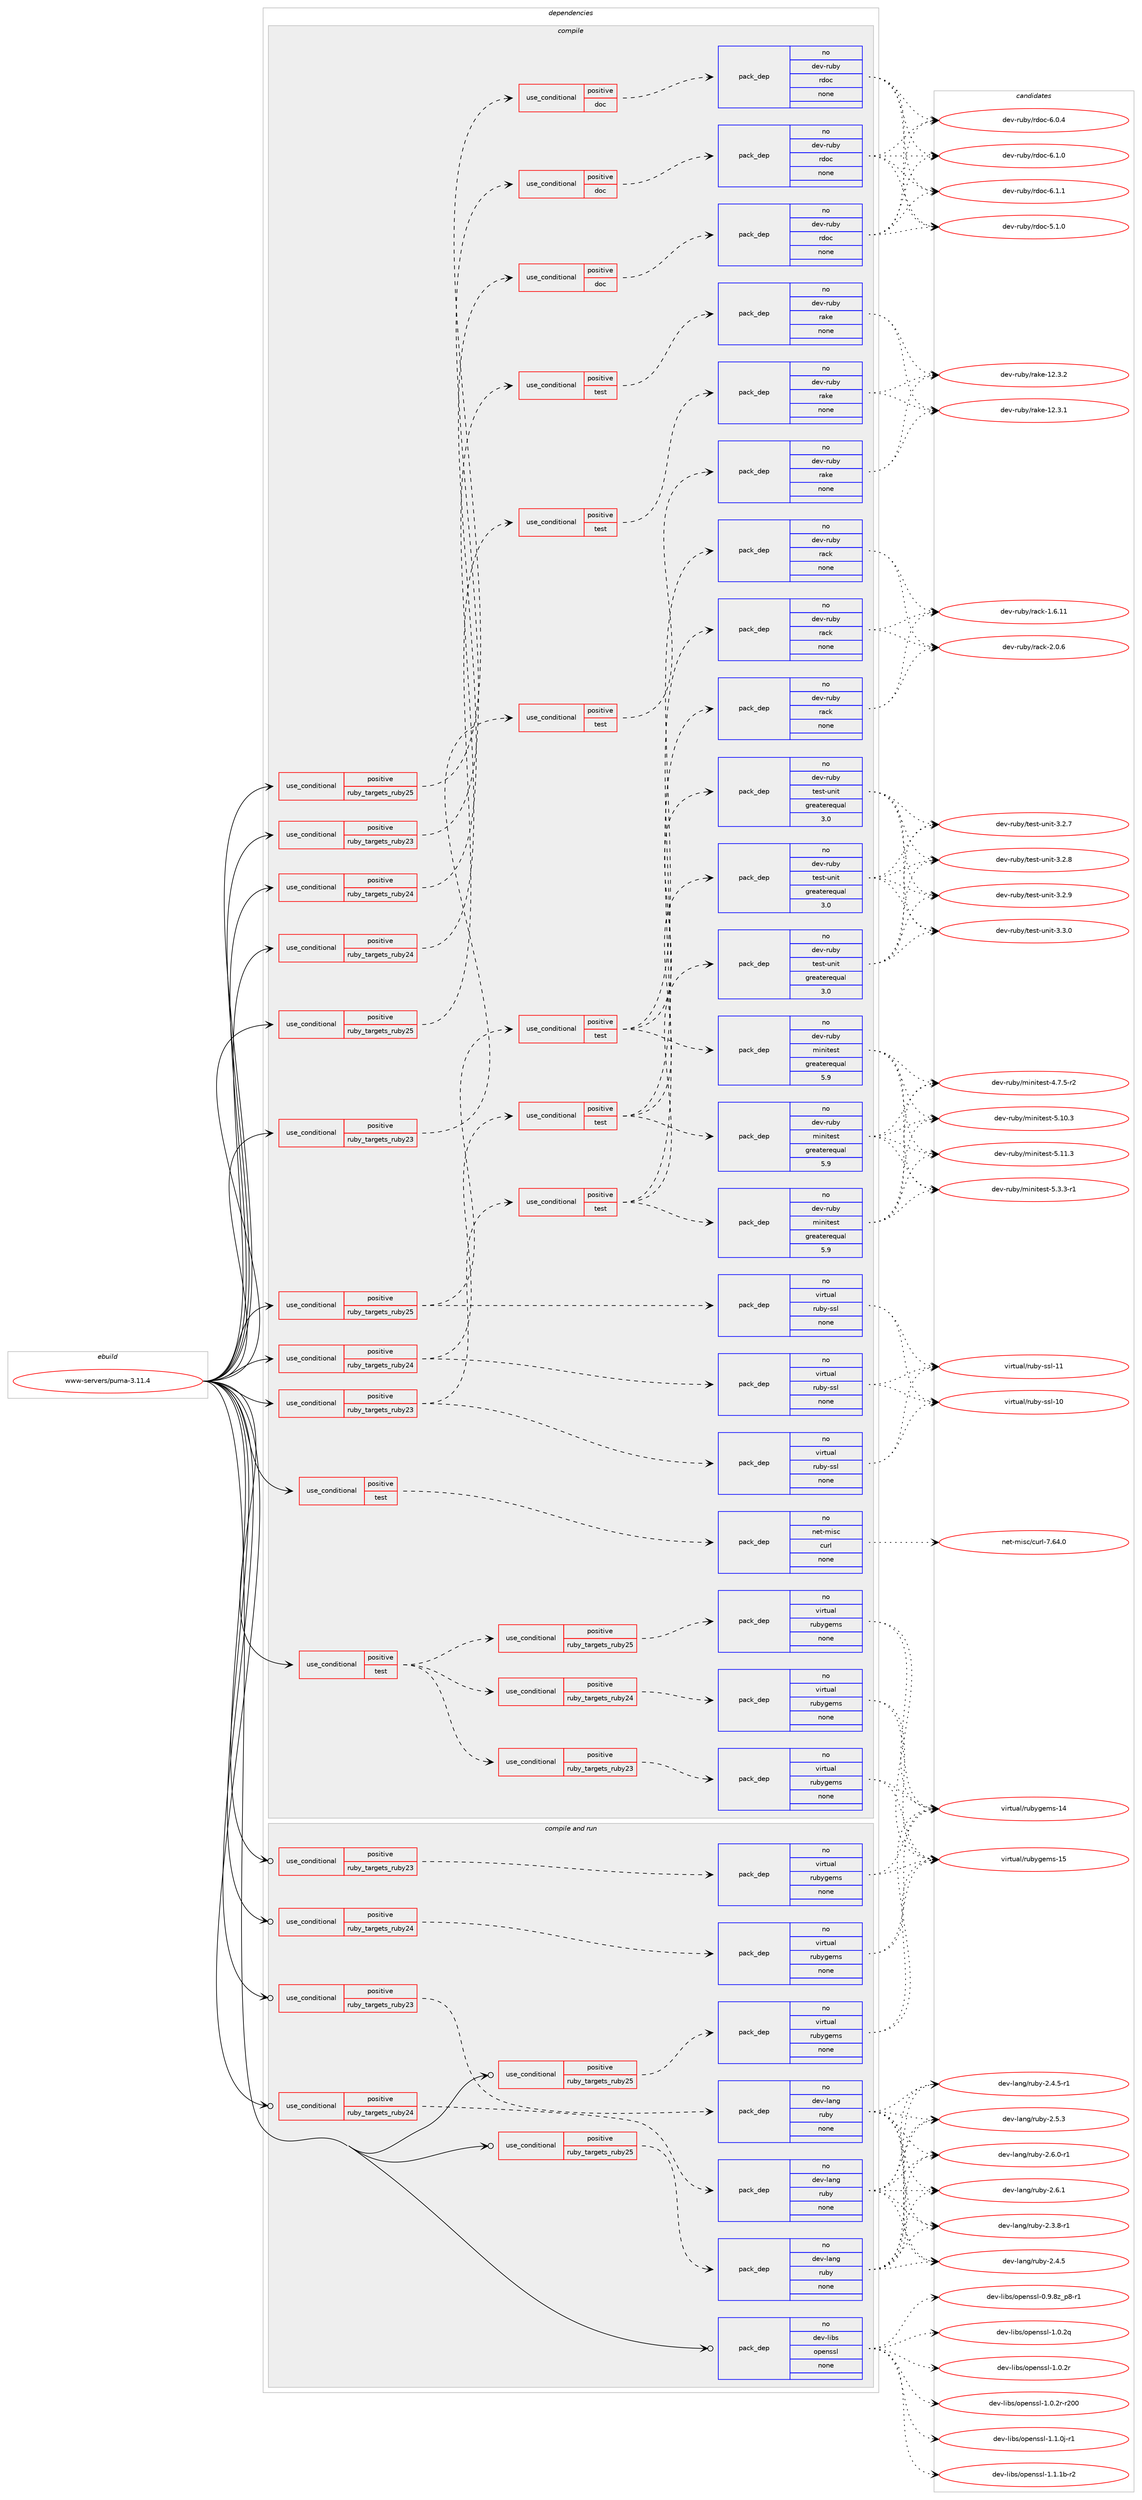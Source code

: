 digraph prolog {

# *************
# Graph options
# *************

newrank=true;
concentrate=true;
compound=true;
graph [rankdir=LR,fontname=Helvetica,fontsize=10,ranksep=1.5];#, ranksep=2.5, nodesep=0.2];
edge  [arrowhead=vee];
node  [fontname=Helvetica,fontsize=10];

# **********
# The ebuild
# **********

subgraph cluster_leftcol {
color=gray;
rank=same;
label=<<i>ebuild</i>>;
id [label="www-servers/puma-3.11.4", color=red, width=4, href="../www-servers/puma-3.11.4.svg"];
}

# ****************
# The dependencies
# ****************

subgraph cluster_midcol {
color=gray;
label=<<i>dependencies</i>>;
subgraph cluster_compile {
fillcolor="#eeeeee";
style=filled;
label=<<i>compile</i>>;
subgraph cond464776 {
dependency1751870 [label=<<TABLE BORDER="0" CELLBORDER="1" CELLSPACING="0" CELLPADDING="4"><TR><TD ROWSPAN="3" CELLPADDING="10">use_conditional</TD></TR><TR><TD>positive</TD></TR><TR><TD>ruby_targets_ruby23</TD></TR></TABLE>>, shape=none, color=red];
subgraph cond464777 {
dependency1751871 [label=<<TABLE BORDER="0" CELLBORDER="1" CELLSPACING="0" CELLPADDING="4"><TR><TD ROWSPAN="3" CELLPADDING="10">use_conditional</TD></TR><TR><TD>positive</TD></TR><TR><TD>doc</TD></TR></TABLE>>, shape=none, color=red];
subgraph pack1257797 {
dependency1751872 [label=<<TABLE BORDER="0" CELLBORDER="1" CELLSPACING="0" CELLPADDING="4" WIDTH="220"><TR><TD ROWSPAN="6" CELLPADDING="30">pack_dep</TD></TR><TR><TD WIDTH="110">no</TD></TR><TR><TD>dev-ruby</TD></TR><TR><TD>rdoc</TD></TR><TR><TD>none</TD></TR><TR><TD></TD></TR></TABLE>>, shape=none, color=blue];
}
dependency1751871:e -> dependency1751872:w [weight=20,style="dashed",arrowhead="vee"];
}
dependency1751870:e -> dependency1751871:w [weight=20,style="dashed",arrowhead="vee"];
}
id:e -> dependency1751870:w [weight=20,style="solid",arrowhead="vee"];
subgraph cond464778 {
dependency1751873 [label=<<TABLE BORDER="0" CELLBORDER="1" CELLSPACING="0" CELLPADDING="4"><TR><TD ROWSPAN="3" CELLPADDING="10">use_conditional</TD></TR><TR><TD>positive</TD></TR><TR><TD>ruby_targets_ruby23</TD></TR></TABLE>>, shape=none, color=red];
subgraph cond464779 {
dependency1751874 [label=<<TABLE BORDER="0" CELLBORDER="1" CELLSPACING="0" CELLPADDING="4"><TR><TD ROWSPAN="3" CELLPADDING="10">use_conditional</TD></TR><TR><TD>positive</TD></TR><TR><TD>test</TD></TR></TABLE>>, shape=none, color=red];
subgraph pack1257798 {
dependency1751875 [label=<<TABLE BORDER="0" CELLBORDER="1" CELLSPACING="0" CELLPADDING="4" WIDTH="220"><TR><TD ROWSPAN="6" CELLPADDING="30">pack_dep</TD></TR><TR><TD WIDTH="110">no</TD></TR><TR><TD>dev-ruby</TD></TR><TR><TD>rake</TD></TR><TR><TD>none</TD></TR><TR><TD></TD></TR></TABLE>>, shape=none, color=blue];
}
dependency1751874:e -> dependency1751875:w [weight=20,style="dashed",arrowhead="vee"];
}
dependency1751873:e -> dependency1751874:w [weight=20,style="dashed",arrowhead="vee"];
}
id:e -> dependency1751873:w [weight=20,style="solid",arrowhead="vee"];
subgraph cond464780 {
dependency1751876 [label=<<TABLE BORDER="0" CELLBORDER="1" CELLSPACING="0" CELLPADDING="4"><TR><TD ROWSPAN="3" CELLPADDING="10">use_conditional</TD></TR><TR><TD>positive</TD></TR><TR><TD>ruby_targets_ruby23</TD></TR></TABLE>>, shape=none, color=red];
subgraph pack1257799 {
dependency1751877 [label=<<TABLE BORDER="0" CELLBORDER="1" CELLSPACING="0" CELLPADDING="4" WIDTH="220"><TR><TD ROWSPAN="6" CELLPADDING="30">pack_dep</TD></TR><TR><TD WIDTH="110">no</TD></TR><TR><TD>virtual</TD></TR><TR><TD>ruby-ssl</TD></TR><TR><TD>none</TD></TR><TR><TD></TD></TR></TABLE>>, shape=none, color=blue];
}
dependency1751876:e -> dependency1751877:w [weight=20,style="dashed",arrowhead="vee"];
subgraph cond464781 {
dependency1751878 [label=<<TABLE BORDER="0" CELLBORDER="1" CELLSPACING="0" CELLPADDING="4"><TR><TD ROWSPAN="3" CELLPADDING="10">use_conditional</TD></TR><TR><TD>positive</TD></TR><TR><TD>test</TD></TR></TABLE>>, shape=none, color=red];
subgraph pack1257800 {
dependency1751879 [label=<<TABLE BORDER="0" CELLBORDER="1" CELLSPACING="0" CELLPADDING="4" WIDTH="220"><TR><TD ROWSPAN="6" CELLPADDING="30">pack_dep</TD></TR><TR><TD WIDTH="110">no</TD></TR><TR><TD>dev-ruby</TD></TR><TR><TD>rack</TD></TR><TR><TD>none</TD></TR><TR><TD></TD></TR></TABLE>>, shape=none, color=blue];
}
dependency1751878:e -> dependency1751879:w [weight=20,style="dashed",arrowhead="vee"];
subgraph pack1257801 {
dependency1751880 [label=<<TABLE BORDER="0" CELLBORDER="1" CELLSPACING="0" CELLPADDING="4" WIDTH="220"><TR><TD ROWSPAN="6" CELLPADDING="30">pack_dep</TD></TR><TR><TD WIDTH="110">no</TD></TR><TR><TD>dev-ruby</TD></TR><TR><TD>minitest</TD></TR><TR><TD>greaterequal</TD></TR><TR><TD>5.9</TD></TR></TABLE>>, shape=none, color=blue];
}
dependency1751878:e -> dependency1751880:w [weight=20,style="dashed",arrowhead="vee"];
subgraph pack1257802 {
dependency1751881 [label=<<TABLE BORDER="0" CELLBORDER="1" CELLSPACING="0" CELLPADDING="4" WIDTH="220"><TR><TD ROWSPAN="6" CELLPADDING="30">pack_dep</TD></TR><TR><TD WIDTH="110">no</TD></TR><TR><TD>dev-ruby</TD></TR><TR><TD>test-unit</TD></TR><TR><TD>greaterequal</TD></TR><TR><TD>3.0</TD></TR></TABLE>>, shape=none, color=blue];
}
dependency1751878:e -> dependency1751881:w [weight=20,style="dashed",arrowhead="vee"];
}
dependency1751876:e -> dependency1751878:w [weight=20,style="dashed",arrowhead="vee"];
}
id:e -> dependency1751876:w [weight=20,style="solid",arrowhead="vee"];
subgraph cond464782 {
dependency1751882 [label=<<TABLE BORDER="0" CELLBORDER="1" CELLSPACING="0" CELLPADDING="4"><TR><TD ROWSPAN="3" CELLPADDING="10">use_conditional</TD></TR><TR><TD>positive</TD></TR><TR><TD>ruby_targets_ruby24</TD></TR></TABLE>>, shape=none, color=red];
subgraph cond464783 {
dependency1751883 [label=<<TABLE BORDER="0" CELLBORDER="1" CELLSPACING="0" CELLPADDING="4"><TR><TD ROWSPAN="3" CELLPADDING="10">use_conditional</TD></TR><TR><TD>positive</TD></TR><TR><TD>doc</TD></TR></TABLE>>, shape=none, color=red];
subgraph pack1257803 {
dependency1751884 [label=<<TABLE BORDER="0" CELLBORDER="1" CELLSPACING="0" CELLPADDING="4" WIDTH="220"><TR><TD ROWSPAN="6" CELLPADDING="30">pack_dep</TD></TR><TR><TD WIDTH="110">no</TD></TR><TR><TD>dev-ruby</TD></TR><TR><TD>rdoc</TD></TR><TR><TD>none</TD></TR><TR><TD></TD></TR></TABLE>>, shape=none, color=blue];
}
dependency1751883:e -> dependency1751884:w [weight=20,style="dashed",arrowhead="vee"];
}
dependency1751882:e -> dependency1751883:w [weight=20,style="dashed",arrowhead="vee"];
}
id:e -> dependency1751882:w [weight=20,style="solid",arrowhead="vee"];
subgraph cond464784 {
dependency1751885 [label=<<TABLE BORDER="0" CELLBORDER="1" CELLSPACING="0" CELLPADDING="4"><TR><TD ROWSPAN="3" CELLPADDING="10">use_conditional</TD></TR><TR><TD>positive</TD></TR><TR><TD>ruby_targets_ruby24</TD></TR></TABLE>>, shape=none, color=red];
subgraph cond464785 {
dependency1751886 [label=<<TABLE BORDER="0" CELLBORDER="1" CELLSPACING="0" CELLPADDING="4"><TR><TD ROWSPAN="3" CELLPADDING="10">use_conditional</TD></TR><TR><TD>positive</TD></TR><TR><TD>test</TD></TR></TABLE>>, shape=none, color=red];
subgraph pack1257804 {
dependency1751887 [label=<<TABLE BORDER="0" CELLBORDER="1" CELLSPACING="0" CELLPADDING="4" WIDTH="220"><TR><TD ROWSPAN="6" CELLPADDING="30">pack_dep</TD></TR><TR><TD WIDTH="110">no</TD></TR><TR><TD>dev-ruby</TD></TR><TR><TD>rake</TD></TR><TR><TD>none</TD></TR><TR><TD></TD></TR></TABLE>>, shape=none, color=blue];
}
dependency1751886:e -> dependency1751887:w [weight=20,style="dashed",arrowhead="vee"];
}
dependency1751885:e -> dependency1751886:w [weight=20,style="dashed",arrowhead="vee"];
}
id:e -> dependency1751885:w [weight=20,style="solid",arrowhead="vee"];
subgraph cond464786 {
dependency1751888 [label=<<TABLE BORDER="0" CELLBORDER="1" CELLSPACING="0" CELLPADDING="4"><TR><TD ROWSPAN="3" CELLPADDING="10">use_conditional</TD></TR><TR><TD>positive</TD></TR><TR><TD>ruby_targets_ruby24</TD></TR></TABLE>>, shape=none, color=red];
subgraph pack1257805 {
dependency1751889 [label=<<TABLE BORDER="0" CELLBORDER="1" CELLSPACING="0" CELLPADDING="4" WIDTH="220"><TR><TD ROWSPAN="6" CELLPADDING="30">pack_dep</TD></TR><TR><TD WIDTH="110">no</TD></TR><TR><TD>virtual</TD></TR><TR><TD>ruby-ssl</TD></TR><TR><TD>none</TD></TR><TR><TD></TD></TR></TABLE>>, shape=none, color=blue];
}
dependency1751888:e -> dependency1751889:w [weight=20,style="dashed",arrowhead="vee"];
subgraph cond464787 {
dependency1751890 [label=<<TABLE BORDER="0" CELLBORDER="1" CELLSPACING="0" CELLPADDING="4"><TR><TD ROWSPAN="3" CELLPADDING="10">use_conditional</TD></TR><TR><TD>positive</TD></TR><TR><TD>test</TD></TR></TABLE>>, shape=none, color=red];
subgraph pack1257806 {
dependency1751891 [label=<<TABLE BORDER="0" CELLBORDER="1" CELLSPACING="0" CELLPADDING="4" WIDTH="220"><TR><TD ROWSPAN="6" CELLPADDING="30">pack_dep</TD></TR><TR><TD WIDTH="110">no</TD></TR><TR><TD>dev-ruby</TD></TR><TR><TD>rack</TD></TR><TR><TD>none</TD></TR><TR><TD></TD></TR></TABLE>>, shape=none, color=blue];
}
dependency1751890:e -> dependency1751891:w [weight=20,style="dashed",arrowhead="vee"];
subgraph pack1257807 {
dependency1751892 [label=<<TABLE BORDER="0" CELLBORDER="1" CELLSPACING="0" CELLPADDING="4" WIDTH="220"><TR><TD ROWSPAN="6" CELLPADDING="30">pack_dep</TD></TR><TR><TD WIDTH="110">no</TD></TR><TR><TD>dev-ruby</TD></TR><TR><TD>minitest</TD></TR><TR><TD>greaterequal</TD></TR><TR><TD>5.9</TD></TR></TABLE>>, shape=none, color=blue];
}
dependency1751890:e -> dependency1751892:w [weight=20,style="dashed",arrowhead="vee"];
subgraph pack1257808 {
dependency1751893 [label=<<TABLE BORDER="0" CELLBORDER="1" CELLSPACING="0" CELLPADDING="4" WIDTH="220"><TR><TD ROWSPAN="6" CELLPADDING="30">pack_dep</TD></TR><TR><TD WIDTH="110">no</TD></TR><TR><TD>dev-ruby</TD></TR><TR><TD>test-unit</TD></TR><TR><TD>greaterequal</TD></TR><TR><TD>3.0</TD></TR></TABLE>>, shape=none, color=blue];
}
dependency1751890:e -> dependency1751893:w [weight=20,style="dashed",arrowhead="vee"];
}
dependency1751888:e -> dependency1751890:w [weight=20,style="dashed",arrowhead="vee"];
}
id:e -> dependency1751888:w [weight=20,style="solid",arrowhead="vee"];
subgraph cond464788 {
dependency1751894 [label=<<TABLE BORDER="0" CELLBORDER="1" CELLSPACING="0" CELLPADDING="4"><TR><TD ROWSPAN="3" CELLPADDING="10">use_conditional</TD></TR><TR><TD>positive</TD></TR><TR><TD>ruby_targets_ruby25</TD></TR></TABLE>>, shape=none, color=red];
subgraph cond464789 {
dependency1751895 [label=<<TABLE BORDER="0" CELLBORDER="1" CELLSPACING="0" CELLPADDING="4"><TR><TD ROWSPAN="3" CELLPADDING="10">use_conditional</TD></TR><TR><TD>positive</TD></TR><TR><TD>doc</TD></TR></TABLE>>, shape=none, color=red];
subgraph pack1257809 {
dependency1751896 [label=<<TABLE BORDER="0" CELLBORDER="1" CELLSPACING="0" CELLPADDING="4" WIDTH="220"><TR><TD ROWSPAN="6" CELLPADDING="30">pack_dep</TD></TR><TR><TD WIDTH="110">no</TD></TR><TR><TD>dev-ruby</TD></TR><TR><TD>rdoc</TD></TR><TR><TD>none</TD></TR><TR><TD></TD></TR></TABLE>>, shape=none, color=blue];
}
dependency1751895:e -> dependency1751896:w [weight=20,style="dashed",arrowhead="vee"];
}
dependency1751894:e -> dependency1751895:w [weight=20,style="dashed",arrowhead="vee"];
}
id:e -> dependency1751894:w [weight=20,style="solid",arrowhead="vee"];
subgraph cond464790 {
dependency1751897 [label=<<TABLE BORDER="0" CELLBORDER="1" CELLSPACING="0" CELLPADDING="4"><TR><TD ROWSPAN="3" CELLPADDING="10">use_conditional</TD></TR><TR><TD>positive</TD></TR><TR><TD>ruby_targets_ruby25</TD></TR></TABLE>>, shape=none, color=red];
subgraph cond464791 {
dependency1751898 [label=<<TABLE BORDER="0" CELLBORDER="1" CELLSPACING="0" CELLPADDING="4"><TR><TD ROWSPAN="3" CELLPADDING="10">use_conditional</TD></TR><TR><TD>positive</TD></TR><TR><TD>test</TD></TR></TABLE>>, shape=none, color=red];
subgraph pack1257810 {
dependency1751899 [label=<<TABLE BORDER="0" CELLBORDER="1" CELLSPACING="0" CELLPADDING="4" WIDTH="220"><TR><TD ROWSPAN="6" CELLPADDING="30">pack_dep</TD></TR><TR><TD WIDTH="110">no</TD></TR><TR><TD>dev-ruby</TD></TR><TR><TD>rake</TD></TR><TR><TD>none</TD></TR><TR><TD></TD></TR></TABLE>>, shape=none, color=blue];
}
dependency1751898:e -> dependency1751899:w [weight=20,style="dashed",arrowhead="vee"];
}
dependency1751897:e -> dependency1751898:w [weight=20,style="dashed",arrowhead="vee"];
}
id:e -> dependency1751897:w [weight=20,style="solid",arrowhead="vee"];
subgraph cond464792 {
dependency1751900 [label=<<TABLE BORDER="0" CELLBORDER="1" CELLSPACING="0" CELLPADDING="4"><TR><TD ROWSPAN="3" CELLPADDING="10">use_conditional</TD></TR><TR><TD>positive</TD></TR><TR><TD>ruby_targets_ruby25</TD></TR></TABLE>>, shape=none, color=red];
subgraph pack1257811 {
dependency1751901 [label=<<TABLE BORDER="0" CELLBORDER="1" CELLSPACING="0" CELLPADDING="4" WIDTH="220"><TR><TD ROWSPAN="6" CELLPADDING="30">pack_dep</TD></TR><TR><TD WIDTH="110">no</TD></TR><TR><TD>virtual</TD></TR><TR><TD>ruby-ssl</TD></TR><TR><TD>none</TD></TR><TR><TD></TD></TR></TABLE>>, shape=none, color=blue];
}
dependency1751900:e -> dependency1751901:w [weight=20,style="dashed",arrowhead="vee"];
subgraph cond464793 {
dependency1751902 [label=<<TABLE BORDER="0" CELLBORDER="1" CELLSPACING="0" CELLPADDING="4"><TR><TD ROWSPAN="3" CELLPADDING="10">use_conditional</TD></TR><TR><TD>positive</TD></TR><TR><TD>test</TD></TR></TABLE>>, shape=none, color=red];
subgraph pack1257812 {
dependency1751903 [label=<<TABLE BORDER="0" CELLBORDER="1" CELLSPACING="0" CELLPADDING="4" WIDTH="220"><TR><TD ROWSPAN="6" CELLPADDING="30">pack_dep</TD></TR><TR><TD WIDTH="110">no</TD></TR><TR><TD>dev-ruby</TD></TR><TR><TD>rack</TD></TR><TR><TD>none</TD></TR><TR><TD></TD></TR></TABLE>>, shape=none, color=blue];
}
dependency1751902:e -> dependency1751903:w [weight=20,style="dashed",arrowhead="vee"];
subgraph pack1257813 {
dependency1751904 [label=<<TABLE BORDER="0" CELLBORDER="1" CELLSPACING="0" CELLPADDING="4" WIDTH="220"><TR><TD ROWSPAN="6" CELLPADDING="30">pack_dep</TD></TR><TR><TD WIDTH="110">no</TD></TR><TR><TD>dev-ruby</TD></TR><TR><TD>minitest</TD></TR><TR><TD>greaterequal</TD></TR><TR><TD>5.9</TD></TR></TABLE>>, shape=none, color=blue];
}
dependency1751902:e -> dependency1751904:w [weight=20,style="dashed",arrowhead="vee"];
subgraph pack1257814 {
dependency1751905 [label=<<TABLE BORDER="0" CELLBORDER="1" CELLSPACING="0" CELLPADDING="4" WIDTH="220"><TR><TD ROWSPAN="6" CELLPADDING="30">pack_dep</TD></TR><TR><TD WIDTH="110">no</TD></TR><TR><TD>dev-ruby</TD></TR><TR><TD>test-unit</TD></TR><TR><TD>greaterequal</TD></TR><TR><TD>3.0</TD></TR></TABLE>>, shape=none, color=blue];
}
dependency1751902:e -> dependency1751905:w [weight=20,style="dashed",arrowhead="vee"];
}
dependency1751900:e -> dependency1751902:w [weight=20,style="dashed",arrowhead="vee"];
}
id:e -> dependency1751900:w [weight=20,style="solid",arrowhead="vee"];
subgraph cond464794 {
dependency1751906 [label=<<TABLE BORDER="0" CELLBORDER="1" CELLSPACING="0" CELLPADDING="4"><TR><TD ROWSPAN="3" CELLPADDING="10">use_conditional</TD></TR><TR><TD>positive</TD></TR><TR><TD>test</TD></TR></TABLE>>, shape=none, color=red];
subgraph cond464795 {
dependency1751907 [label=<<TABLE BORDER="0" CELLBORDER="1" CELLSPACING="0" CELLPADDING="4"><TR><TD ROWSPAN="3" CELLPADDING="10">use_conditional</TD></TR><TR><TD>positive</TD></TR><TR><TD>ruby_targets_ruby23</TD></TR></TABLE>>, shape=none, color=red];
subgraph pack1257815 {
dependency1751908 [label=<<TABLE BORDER="0" CELLBORDER="1" CELLSPACING="0" CELLPADDING="4" WIDTH="220"><TR><TD ROWSPAN="6" CELLPADDING="30">pack_dep</TD></TR><TR><TD WIDTH="110">no</TD></TR><TR><TD>virtual</TD></TR><TR><TD>rubygems</TD></TR><TR><TD>none</TD></TR><TR><TD></TD></TR></TABLE>>, shape=none, color=blue];
}
dependency1751907:e -> dependency1751908:w [weight=20,style="dashed",arrowhead="vee"];
}
dependency1751906:e -> dependency1751907:w [weight=20,style="dashed",arrowhead="vee"];
subgraph cond464796 {
dependency1751909 [label=<<TABLE BORDER="0" CELLBORDER="1" CELLSPACING="0" CELLPADDING="4"><TR><TD ROWSPAN="3" CELLPADDING="10">use_conditional</TD></TR><TR><TD>positive</TD></TR><TR><TD>ruby_targets_ruby24</TD></TR></TABLE>>, shape=none, color=red];
subgraph pack1257816 {
dependency1751910 [label=<<TABLE BORDER="0" CELLBORDER="1" CELLSPACING="0" CELLPADDING="4" WIDTH="220"><TR><TD ROWSPAN="6" CELLPADDING="30">pack_dep</TD></TR><TR><TD WIDTH="110">no</TD></TR><TR><TD>virtual</TD></TR><TR><TD>rubygems</TD></TR><TR><TD>none</TD></TR><TR><TD></TD></TR></TABLE>>, shape=none, color=blue];
}
dependency1751909:e -> dependency1751910:w [weight=20,style="dashed",arrowhead="vee"];
}
dependency1751906:e -> dependency1751909:w [weight=20,style="dashed",arrowhead="vee"];
subgraph cond464797 {
dependency1751911 [label=<<TABLE BORDER="0" CELLBORDER="1" CELLSPACING="0" CELLPADDING="4"><TR><TD ROWSPAN="3" CELLPADDING="10">use_conditional</TD></TR><TR><TD>positive</TD></TR><TR><TD>ruby_targets_ruby25</TD></TR></TABLE>>, shape=none, color=red];
subgraph pack1257817 {
dependency1751912 [label=<<TABLE BORDER="0" CELLBORDER="1" CELLSPACING="0" CELLPADDING="4" WIDTH="220"><TR><TD ROWSPAN="6" CELLPADDING="30">pack_dep</TD></TR><TR><TD WIDTH="110">no</TD></TR><TR><TD>virtual</TD></TR><TR><TD>rubygems</TD></TR><TR><TD>none</TD></TR><TR><TD></TD></TR></TABLE>>, shape=none, color=blue];
}
dependency1751911:e -> dependency1751912:w [weight=20,style="dashed",arrowhead="vee"];
}
dependency1751906:e -> dependency1751911:w [weight=20,style="dashed",arrowhead="vee"];
}
id:e -> dependency1751906:w [weight=20,style="solid",arrowhead="vee"];
subgraph cond464798 {
dependency1751913 [label=<<TABLE BORDER="0" CELLBORDER="1" CELLSPACING="0" CELLPADDING="4"><TR><TD ROWSPAN="3" CELLPADDING="10">use_conditional</TD></TR><TR><TD>positive</TD></TR><TR><TD>test</TD></TR></TABLE>>, shape=none, color=red];
subgraph pack1257818 {
dependency1751914 [label=<<TABLE BORDER="0" CELLBORDER="1" CELLSPACING="0" CELLPADDING="4" WIDTH="220"><TR><TD ROWSPAN="6" CELLPADDING="30">pack_dep</TD></TR><TR><TD WIDTH="110">no</TD></TR><TR><TD>net-misc</TD></TR><TR><TD>curl</TD></TR><TR><TD>none</TD></TR><TR><TD></TD></TR></TABLE>>, shape=none, color=blue];
}
dependency1751913:e -> dependency1751914:w [weight=20,style="dashed",arrowhead="vee"];
}
id:e -> dependency1751913:w [weight=20,style="solid",arrowhead="vee"];
}
subgraph cluster_compileandrun {
fillcolor="#eeeeee";
style=filled;
label=<<i>compile and run</i>>;
subgraph cond464799 {
dependency1751915 [label=<<TABLE BORDER="0" CELLBORDER="1" CELLSPACING="0" CELLPADDING="4"><TR><TD ROWSPAN="3" CELLPADDING="10">use_conditional</TD></TR><TR><TD>positive</TD></TR><TR><TD>ruby_targets_ruby23</TD></TR></TABLE>>, shape=none, color=red];
subgraph pack1257819 {
dependency1751916 [label=<<TABLE BORDER="0" CELLBORDER="1" CELLSPACING="0" CELLPADDING="4" WIDTH="220"><TR><TD ROWSPAN="6" CELLPADDING="30">pack_dep</TD></TR><TR><TD WIDTH="110">no</TD></TR><TR><TD>dev-lang</TD></TR><TR><TD>ruby</TD></TR><TR><TD>none</TD></TR><TR><TD></TD></TR></TABLE>>, shape=none, color=blue];
}
dependency1751915:e -> dependency1751916:w [weight=20,style="dashed",arrowhead="vee"];
}
id:e -> dependency1751915:w [weight=20,style="solid",arrowhead="odotvee"];
subgraph cond464800 {
dependency1751917 [label=<<TABLE BORDER="0" CELLBORDER="1" CELLSPACING="0" CELLPADDING="4"><TR><TD ROWSPAN="3" CELLPADDING="10">use_conditional</TD></TR><TR><TD>positive</TD></TR><TR><TD>ruby_targets_ruby23</TD></TR></TABLE>>, shape=none, color=red];
subgraph pack1257820 {
dependency1751918 [label=<<TABLE BORDER="0" CELLBORDER="1" CELLSPACING="0" CELLPADDING="4" WIDTH="220"><TR><TD ROWSPAN="6" CELLPADDING="30">pack_dep</TD></TR><TR><TD WIDTH="110">no</TD></TR><TR><TD>virtual</TD></TR><TR><TD>rubygems</TD></TR><TR><TD>none</TD></TR><TR><TD></TD></TR></TABLE>>, shape=none, color=blue];
}
dependency1751917:e -> dependency1751918:w [weight=20,style="dashed",arrowhead="vee"];
}
id:e -> dependency1751917:w [weight=20,style="solid",arrowhead="odotvee"];
subgraph cond464801 {
dependency1751919 [label=<<TABLE BORDER="0" CELLBORDER="1" CELLSPACING="0" CELLPADDING="4"><TR><TD ROWSPAN="3" CELLPADDING="10">use_conditional</TD></TR><TR><TD>positive</TD></TR><TR><TD>ruby_targets_ruby24</TD></TR></TABLE>>, shape=none, color=red];
subgraph pack1257821 {
dependency1751920 [label=<<TABLE BORDER="0" CELLBORDER="1" CELLSPACING="0" CELLPADDING="4" WIDTH="220"><TR><TD ROWSPAN="6" CELLPADDING="30">pack_dep</TD></TR><TR><TD WIDTH="110">no</TD></TR><TR><TD>dev-lang</TD></TR><TR><TD>ruby</TD></TR><TR><TD>none</TD></TR><TR><TD></TD></TR></TABLE>>, shape=none, color=blue];
}
dependency1751919:e -> dependency1751920:w [weight=20,style="dashed",arrowhead="vee"];
}
id:e -> dependency1751919:w [weight=20,style="solid",arrowhead="odotvee"];
subgraph cond464802 {
dependency1751921 [label=<<TABLE BORDER="0" CELLBORDER="1" CELLSPACING="0" CELLPADDING="4"><TR><TD ROWSPAN="3" CELLPADDING="10">use_conditional</TD></TR><TR><TD>positive</TD></TR><TR><TD>ruby_targets_ruby24</TD></TR></TABLE>>, shape=none, color=red];
subgraph pack1257822 {
dependency1751922 [label=<<TABLE BORDER="0" CELLBORDER="1" CELLSPACING="0" CELLPADDING="4" WIDTH="220"><TR><TD ROWSPAN="6" CELLPADDING="30">pack_dep</TD></TR><TR><TD WIDTH="110">no</TD></TR><TR><TD>virtual</TD></TR><TR><TD>rubygems</TD></TR><TR><TD>none</TD></TR><TR><TD></TD></TR></TABLE>>, shape=none, color=blue];
}
dependency1751921:e -> dependency1751922:w [weight=20,style="dashed",arrowhead="vee"];
}
id:e -> dependency1751921:w [weight=20,style="solid",arrowhead="odotvee"];
subgraph cond464803 {
dependency1751923 [label=<<TABLE BORDER="0" CELLBORDER="1" CELLSPACING="0" CELLPADDING="4"><TR><TD ROWSPAN="3" CELLPADDING="10">use_conditional</TD></TR><TR><TD>positive</TD></TR><TR><TD>ruby_targets_ruby25</TD></TR></TABLE>>, shape=none, color=red];
subgraph pack1257823 {
dependency1751924 [label=<<TABLE BORDER="0" CELLBORDER="1" CELLSPACING="0" CELLPADDING="4" WIDTH="220"><TR><TD ROWSPAN="6" CELLPADDING="30">pack_dep</TD></TR><TR><TD WIDTH="110">no</TD></TR><TR><TD>dev-lang</TD></TR><TR><TD>ruby</TD></TR><TR><TD>none</TD></TR><TR><TD></TD></TR></TABLE>>, shape=none, color=blue];
}
dependency1751923:e -> dependency1751924:w [weight=20,style="dashed",arrowhead="vee"];
}
id:e -> dependency1751923:w [weight=20,style="solid",arrowhead="odotvee"];
subgraph cond464804 {
dependency1751925 [label=<<TABLE BORDER="0" CELLBORDER="1" CELLSPACING="0" CELLPADDING="4"><TR><TD ROWSPAN="3" CELLPADDING="10">use_conditional</TD></TR><TR><TD>positive</TD></TR><TR><TD>ruby_targets_ruby25</TD></TR></TABLE>>, shape=none, color=red];
subgraph pack1257824 {
dependency1751926 [label=<<TABLE BORDER="0" CELLBORDER="1" CELLSPACING="0" CELLPADDING="4" WIDTH="220"><TR><TD ROWSPAN="6" CELLPADDING="30">pack_dep</TD></TR><TR><TD WIDTH="110">no</TD></TR><TR><TD>virtual</TD></TR><TR><TD>rubygems</TD></TR><TR><TD>none</TD></TR><TR><TD></TD></TR></TABLE>>, shape=none, color=blue];
}
dependency1751925:e -> dependency1751926:w [weight=20,style="dashed",arrowhead="vee"];
}
id:e -> dependency1751925:w [weight=20,style="solid",arrowhead="odotvee"];
subgraph pack1257825 {
dependency1751927 [label=<<TABLE BORDER="0" CELLBORDER="1" CELLSPACING="0" CELLPADDING="4" WIDTH="220"><TR><TD ROWSPAN="6" CELLPADDING="30">pack_dep</TD></TR><TR><TD WIDTH="110">no</TD></TR><TR><TD>dev-libs</TD></TR><TR><TD>openssl</TD></TR><TR><TD>none</TD></TR><TR><TD></TD></TR></TABLE>>, shape=none, color=blue];
}
id:e -> dependency1751927:w [weight=20,style="solid",arrowhead="odotvee"];
}
subgraph cluster_run {
fillcolor="#eeeeee";
style=filled;
label=<<i>run</i>>;
}
}

# **************
# The candidates
# **************

subgraph cluster_choices {
rank=same;
color=gray;
label=<<i>candidates</i>>;

subgraph choice1257797 {
color=black;
nodesep=1;
choice10010111845114117981214711410011199455346494648 [label="dev-ruby/rdoc-5.1.0", color=red, width=4,href="../dev-ruby/rdoc-5.1.0.svg"];
choice10010111845114117981214711410011199455446484652 [label="dev-ruby/rdoc-6.0.4", color=red, width=4,href="../dev-ruby/rdoc-6.0.4.svg"];
choice10010111845114117981214711410011199455446494648 [label="dev-ruby/rdoc-6.1.0", color=red, width=4,href="../dev-ruby/rdoc-6.1.0.svg"];
choice10010111845114117981214711410011199455446494649 [label="dev-ruby/rdoc-6.1.1", color=red, width=4,href="../dev-ruby/rdoc-6.1.1.svg"];
dependency1751872:e -> choice10010111845114117981214711410011199455346494648:w [style=dotted,weight="100"];
dependency1751872:e -> choice10010111845114117981214711410011199455446484652:w [style=dotted,weight="100"];
dependency1751872:e -> choice10010111845114117981214711410011199455446494648:w [style=dotted,weight="100"];
dependency1751872:e -> choice10010111845114117981214711410011199455446494649:w [style=dotted,weight="100"];
}
subgraph choice1257798 {
color=black;
nodesep=1;
choice1001011184511411798121471149710710145495046514649 [label="dev-ruby/rake-12.3.1", color=red, width=4,href="../dev-ruby/rake-12.3.1.svg"];
choice1001011184511411798121471149710710145495046514650 [label="dev-ruby/rake-12.3.2", color=red, width=4,href="../dev-ruby/rake-12.3.2.svg"];
dependency1751875:e -> choice1001011184511411798121471149710710145495046514649:w [style=dotted,weight="100"];
dependency1751875:e -> choice1001011184511411798121471149710710145495046514650:w [style=dotted,weight="100"];
}
subgraph choice1257799 {
color=black;
nodesep=1;
choice11810511411611797108471141179812145115115108454948 [label="virtual/ruby-ssl-10", color=red, width=4,href="../virtual/ruby-ssl-10.svg"];
choice11810511411611797108471141179812145115115108454949 [label="virtual/ruby-ssl-11", color=red, width=4,href="../virtual/ruby-ssl-11.svg"];
dependency1751877:e -> choice11810511411611797108471141179812145115115108454948:w [style=dotted,weight="100"];
dependency1751877:e -> choice11810511411611797108471141179812145115115108454949:w [style=dotted,weight="100"];
}
subgraph choice1257800 {
color=black;
nodesep=1;
choice100101118451141179812147114979910745494654464949 [label="dev-ruby/rack-1.6.11", color=red, width=4,href="../dev-ruby/rack-1.6.11.svg"];
choice1001011184511411798121471149799107455046484654 [label="dev-ruby/rack-2.0.6", color=red, width=4,href="../dev-ruby/rack-2.0.6.svg"];
dependency1751879:e -> choice100101118451141179812147114979910745494654464949:w [style=dotted,weight="100"];
dependency1751879:e -> choice1001011184511411798121471149799107455046484654:w [style=dotted,weight="100"];
}
subgraph choice1257801 {
color=black;
nodesep=1;
choice1001011184511411798121471091051101051161011151164552465546534511450 [label="dev-ruby/minitest-4.7.5-r2", color=red, width=4,href="../dev-ruby/minitest-4.7.5-r2.svg"];
choice10010111845114117981214710910511010511610111511645534649484651 [label="dev-ruby/minitest-5.10.3", color=red, width=4,href="../dev-ruby/minitest-5.10.3.svg"];
choice10010111845114117981214710910511010511610111511645534649494651 [label="dev-ruby/minitest-5.11.3", color=red, width=4,href="../dev-ruby/minitest-5.11.3.svg"];
choice1001011184511411798121471091051101051161011151164553465146514511449 [label="dev-ruby/minitest-5.3.3-r1", color=red, width=4,href="../dev-ruby/minitest-5.3.3-r1.svg"];
dependency1751880:e -> choice1001011184511411798121471091051101051161011151164552465546534511450:w [style=dotted,weight="100"];
dependency1751880:e -> choice10010111845114117981214710910511010511610111511645534649484651:w [style=dotted,weight="100"];
dependency1751880:e -> choice10010111845114117981214710910511010511610111511645534649494651:w [style=dotted,weight="100"];
dependency1751880:e -> choice1001011184511411798121471091051101051161011151164553465146514511449:w [style=dotted,weight="100"];
}
subgraph choice1257802 {
color=black;
nodesep=1;
choice10010111845114117981214711610111511645117110105116455146504655 [label="dev-ruby/test-unit-3.2.7", color=red, width=4,href="../dev-ruby/test-unit-3.2.7.svg"];
choice10010111845114117981214711610111511645117110105116455146504656 [label="dev-ruby/test-unit-3.2.8", color=red, width=4,href="../dev-ruby/test-unit-3.2.8.svg"];
choice10010111845114117981214711610111511645117110105116455146504657 [label="dev-ruby/test-unit-3.2.9", color=red, width=4,href="../dev-ruby/test-unit-3.2.9.svg"];
choice10010111845114117981214711610111511645117110105116455146514648 [label="dev-ruby/test-unit-3.3.0", color=red, width=4,href="../dev-ruby/test-unit-3.3.0.svg"];
dependency1751881:e -> choice10010111845114117981214711610111511645117110105116455146504655:w [style=dotted,weight="100"];
dependency1751881:e -> choice10010111845114117981214711610111511645117110105116455146504656:w [style=dotted,weight="100"];
dependency1751881:e -> choice10010111845114117981214711610111511645117110105116455146504657:w [style=dotted,weight="100"];
dependency1751881:e -> choice10010111845114117981214711610111511645117110105116455146514648:w [style=dotted,weight="100"];
}
subgraph choice1257803 {
color=black;
nodesep=1;
choice10010111845114117981214711410011199455346494648 [label="dev-ruby/rdoc-5.1.0", color=red, width=4,href="../dev-ruby/rdoc-5.1.0.svg"];
choice10010111845114117981214711410011199455446484652 [label="dev-ruby/rdoc-6.0.4", color=red, width=4,href="../dev-ruby/rdoc-6.0.4.svg"];
choice10010111845114117981214711410011199455446494648 [label="dev-ruby/rdoc-6.1.0", color=red, width=4,href="../dev-ruby/rdoc-6.1.0.svg"];
choice10010111845114117981214711410011199455446494649 [label="dev-ruby/rdoc-6.1.1", color=red, width=4,href="../dev-ruby/rdoc-6.1.1.svg"];
dependency1751884:e -> choice10010111845114117981214711410011199455346494648:w [style=dotted,weight="100"];
dependency1751884:e -> choice10010111845114117981214711410011199455446484652:w [style=dotted,weight="100"];
dependency1751884:e -> choice10010111845114117981214711410011199455446494648:w [style=dotted,weight="100"];
dependency1751884:e -> choice10010111845114117981214711410011199455446494649:w [style=dotted,weight="100"];
}
subgraph choice1257804 {
color=black;
nodesep=1;
choice1001011184511411798121471149710710145495046514649 [label="dev-ruby/rake-12.3.1", color=red, width=4,href="../dev-ruby/rake-12.3.1.svg"];
choice1001011184511411798121471149710710145495046514650 [label="dev-ruby/rake-12.3.2", color=red, width=4,href="../dev-ruby/rake-12.3.2.svg"];
dependency1751887:e -> choice1001011184511411798121471149710710145495046514649:w [style=dotted,weight="100"];
dependency1751887:e -> choice1001011184511411798121471149710710145495046514650:w [style=dotted,weight="100"];
}
subgraph choice1257805 {
color=black;
nodesep=1;
choice11810511411611797108471141179812145115115108454948 [label="virtual/ruby-ssl-10", color=red, width=4,href="../virtual/ruby-ssl-10.svg"];
choice11810511411611797108471141179812145115115108454949 [label="virtual/ruby-ssl-11", color=red, width=4,href="../virtual/ruby-ssl-11.svg"];
dependency1751889:e -> choice11810511411611797108471141179812145115115108454948:w [style=dotted,weight="100"];
dependency1751889:e -> choice11810511411611797108471141179812145115115108454949:w [style=dotted,weight="100"];
}
subgraph choice1257806 {
color=black;
nodesep=1;
choice100101118451141179812147114979910745494654464949 [label="dev-ruby/rack-1.6.11", color=red, width=4,href="../dev-ruby/rack-1.6.11.svg"];
choice1001011184511411798121471149799107455046484654 [label="dev-ruby/rack-2.0.6", color=red, width=4,href="../dev-ruby/rack-2.0.6.svg"];
dependency1751891:e -> choice100101118451141179812147114979910745494654464949:w [style=dotted,weight="100"];
dependency1751891:e -> choice1001011184511411798121471149799107455046484654:w [style=dotted,weight="100"];
}
subgraph choice1257807 {
color=black;
nodesep=1;
choice1001011184511411798121471091051101051161011151164552465546534511450 [label="dev-ruby/minitest-4.7.5-r2", color=red, width=4,href="../dev-ruby/minitest-4.7.5-r2.svg"];
choice10010111845114117981214710910511010511610111511645534649484651 [label="dev-ruby/minitest-5.10.3", color=red, width=4,href="../dev-ruby/minitest-5.10.3.svg"];
choice10010111845114117981214710910511010511610111511645534649494651 [label="dev-ruby/minitest-5.11.3", color=red, width=4,href="../dev-ruby/minitest-5.11.3.svg"];
choice1001011184511411798121471091051101051161011151164553465146514511449 [label="dev-ruby/minitest-5.3.3-r1", color=red, width=4,href="../dev-ruby/minitest-5.3.3-r1.svg"];
dependency1751892:e -> choice1001011184511411798121471091051101051161011151164552465546534511450:w [style=dotted,weight="100"];
dependency1751892:e -> choice10010111845114117981214710910511010511610111511645534649484651:w [style=dotted,weight="100"];
dependency1751892:e -> choice10010111845114117981214710910511010511610111511645534649494651:w [style=dotted,weight="100"];
dependency1751892:e -> choice1001011184511411798121471091051101051161011151164553465146514511449:w [style=dotted,weight="100"];
}
subgraph choice1257808 {
color=black;
nodesep=1;
choice10010111845114117981214711610111511645117110105116455146504655 [label="dev-ruby/test-unit-3.2.7", color=red, width=4,href="../dev-ruby/test-unit-3.2.7.svg"];
choice10010111845114117981214711610111511645117110105116455146504656 [label="dev-ruby/test-unit-3.2.8", color=red, width=4,href="../dev-ruby/test-unit-3.2.8.svg"];
choice10010111845114117981214711610111511645117110105116455146504657 [label="dev-ruby/test-unit-3.2.9", color=red, width=4,href="../dev-ruby/test-unit-3.2.9.svg"];
choice10010111845114117981214711610111511645117110105116455146514648 [label="dev-ruby/test-unit-3.3.0", color=red, width=4,href="../dev-ruby/test-unit-3.3.0.svg"];
dependency1751893:e -> choice10010111845114117981214711610111511645117110105116455146504655:w [style=dotted,weight="100"];
dependency1751893:e -> choice10010111845114117981214711610111511645117110105116455146504656:w [style=dotted,weight="100"];
dependency1751893:e -> choice10010111845114117981214711610111511645117110105116455146504657:w [style=dotted,weight="100"];
dependency1751893:e -> choice10010111845114117981214711610111511645117110105116455146514648:w [style=dotted,weight="100"];
}
subgraph choice1257809 {
color=black;
nodesep=1;
choice10010111845114117981214711410011199455346494648 [label="dev-ruby/rdoc-5.1.0", color=red, width=4,href="../dev-ruby/rdoc-5.1.0.svg"];
choice10010111845114117981214711410011199455446484652 [label="dev-ruby/rdoc-6.0.4", color=red, width=4,href="../dev-ruby/rdoc-6.0.4.svg"];
choice10010111845114117981214711410011199455446494648 [label="dev-ruby/rdoc-6.1.0", color=red, width=4,href="../dev-ruby/rdoc-6.1.0.svg"];
choice10010111845114117981214711410011199455446494649 [label="dev-ruby/rdoc-6.1.1", color=red, width=4,href="../dev-ruby/rdoc-6.1.1.svg"];
dependency1751896:e -> choice10010111845114117981214711410011199455346494648:w [style=dotted,weight="100"];
dependency1751896:e -> choice10010111845114117981214711410011199455446484652:w [style=dotted,weight="100"];
dependency1751896:e -> choice10010111845114117981214711410011199455446494648:w [style=dotted,weight="100"];
dependency1751896:e -> choice10010111845114117981214711410011199455446494649:w [style=dotted,weight="100"];
}
subgraph choice1257810 {
color=black;
nodesep=1;
choice1001011184511411798121471149710710145495046514649 [label="dev-ruby/rake-12.3.1", color=red, width=4,href="../dev-ruby/rake-12.3.1.svg"];
choice1001011184511411798121471149710710145495046514650 [label="dev-ruby/rake-12.3.2", color=red, width=4,href="../dev-ruby/rake-12.3.2.svg"];
dependency1751899:e -> choice1001011184511411798121471149710710145495046514649:w [style=dotted,weight="100"];
dependency1751899:e -> choice1001011184511411798121471149710710145495046514650:w [style=dotted,weight="100"];
}
subgraph choice1257811 {
color=black;
nodesep=1;
choice11810511411611797108471141179812145115115108454948 [label="virtual/ruby-ssl-10", color=red, width=4,href="../virtual/ruby-ssl-10.svg"];
choice11810511411611797108471141179812145115115108454949 [label="virtual/ruby-ssl-11", color=red, width=4,href="../virtual/ruby-ssl-11.svg"];
dependency1751901:e -> choice11810511411611797108471141179812145115115108454948:w [style=dotted,weight="100"];
dependency1751901:e -> choice11810511411611797108471141179812145115115108454949:w [style=dotted,weight="100"];
}
subgraph choice1257812 {
color=black;
nodesep=1;
choice100101118451141179812147114979910745494654464949 [label="dev-ruby/rack-1.6.11", color=red, width=4,href="../dev-ruby/rack-1.6.11.svg"];
choice1001011184511411798121471149799107455046484654 [label="dev-ruby/rack-2.0.6", color=red, width=4,href="../dev-ruby/rack-2.0.6.svg"];
dependency1751903:e -> choice100101118451141179812147114979910745494654464949:w [style=dotted,weight="100"];
dependency1751903:e -> choice1001011184511411798121471149799107455046484654:w [style=dotted,weight="100"];
}
subgraph choice1257813 {
color=black;
nodesep=1;
choice1001011184511411798121471091051101051161011151164552465546534511450 [label="dev-ruby/minitest-4.7.5-r2", color=red, width=4,href="../dev-ruby/minitest-4.7.5-r2.svg"];
choice10010111845114117981214710910511010511610111511645534649484651 [label="dev-ruby/minitest-5.10.3", color=red, width=4,href="../dev-ruby/minitest-5.10.3.svg"];
choice10010111845114117981214710910511010511610111511645534649494651 [label="dev-ruby/minitest-5.11.3", color=red, width=4,href="../dev-ruby/minitest-5.11.3.svg"];
choice1001011184511411798121471091051101051161011151164553465146514511449 [label="dev-ruby/minitest-5.3.3-r1", color=red, width=4,href="../dev-ruby/minitest-5.3.3-r1.svg"];
dependency1751904:e -> choice1001011184511411798121471091051101051161011151164552465546534511450:w [style=dotted,weight="100"];
dependency1751904:e -> choice10010111845114117981214710910511010511610111511645534649484651:w [style=dotted,weight="100"];
dependency1751904:e -> choice10010111845114117981214710910511010511610111511645534649494651:w [style=dotted,weight="100"];
dependency1751904:e -> choice1001011184511411798121471091051101051161011151164553465146514511449:w [style=dotted,weight="100"];
}
subgraph choice1257814 {
color=black;
nodesep=1;
choice10010111845114117981214711610111511645117110105116455146504655 [label="dev-ruby/test-unit-3.2.7", color=red, width=4,href="../dev-ruby/test-unit-3.2.7.svg"];
choice10010111845114117981214711610111511645117110105116455146504656 [label="dev-ruby/test-unit-3.2.8", color=red, width=4,href="../dev-ruby/test-unit-3.2.8.svg"];
choice10010111845114117981214711610111511645117110105116455146504657 [label="dev-ruby/test-unit-3.2.9", color=red, width=4,href="../dev-ruby/test-unit-3.2.9.svg"];
choice10010111845114117981214711610111511645117110105116455146514648 [label="dev-ruby/test-unit-3.3.0", color=red, width=4,href="../dev-ruby/test-unit-3.3.0.svg"];
dependency1751905:e -> choice10010111845114117981214711610111511645117110105116455146504655:w [style=dotted,weight="100"];
dependency1751905:e -> choice10010111845114117981214711610111511645117110105116455146504656:w [style=dotted,weight="100"];
dependency1751905:e -> choice10010111845114117981214711610111511645117110105116455146504657:w [style=dotted,weight="100"];
dependency1751905:e -> choice10010111845114117981214711610111511645117110105116455146514648:w [style=dotted,weight="100"];
}
subgraph choice1257815 {
color=black;
nodesep=1;
choice118105114116117971084711411798121103101109115454952 [label="virtual/rubygems-14", color=red, width=4,href="../virtual/rubygems-14.svg"];
choice118105114116117971084711411798121103101109115454953 [label="virtual/rubygems-15", color=red, width=4,href="../virtual/rubygems-15.svg"];
dependency1751908:e -> choice118105114116117971084711411798121103101109115454952:w [style=dotted,weight="100"];
dependency1751908:e -> choice118105114116117971084711411798121103101109115454953:w [style=dotted,weight="100"];
}
subgraph choice1257816 {
color=black;
nodesep=1;
choice118105114116117971084711411798121103101109115454952 [label="virtual/rubygems-14", color=red, width=4,href="../virtual/rubygems-14.svg"];
choice118105114116117971084711411798121103101109115454953 [label="virtual/rubygems-15", color=red, width=4,href="../virtual/rubygems-15.svg"];
dependency1751910:e -> choice118105114116117971084711411798121103101109115454952:w [style=dotted,weight="100"];
dependency1751910:e -> choice118105114116117971084711411798121103101109115454953:w [style=dotted,weight="100"];
}
subgraph choice1257817 {
color=black;
nodesep=1;
choice118105114116117971084711411798121103101109115454952 [label="virtual/rubygems-14", color=red, width=4,href="../virtual/rubygems-14.svg"];
choice118105114116117971084711411798121103101109115454953 [label="virtual/rubygems-15", color=red, width=4,href="../virtual/rubygems-15.svg"];
dependency1751912:e -> choice118105114116117971084711411798121103101109115454952:w [style=dotted,weight="100"];
dependency1751912:e -> choice118105114116117971084711411798121103101109115454953:w [style=dotted,weight="100"];
}
subgraph choice1257818 {
color=black;
nodesep=1;
choice1101011164510910511599479911711410845554654524648 [label="net-misc/curl-7.64.0", color=red, width=4,href="../net-misc/curl-7.64.0.svg"];
dependency1751914:e -> choice1101011164510910511599479911711410845554654524648:w [style=dotted,weight="100"];
}
subgraph choice1257819 {
color=black;
nodesep=1;
choice100101118451089711010347114117981214550465146564511449 [label="dev-lang/ruby-2.3.8-r1", color=red, width=4,href="../dev-lang/ruby-2.3.8-r1.svg"];
choice10010111845108971101034711411798121455046524653 [label="dev-lang/ruby-2.4.5", color=red, width=4,href="../dev-lang/ruby-2.4.5.svg"];
choice100101118451089711010347114117981214550465246534511449 [label="dev-lang/ruby-2.4.5-r1", color=red, width=4,href="../dev-lang/ruby-2.4.5-r1.svg"];
choice10010111845108971101034711411798121455046534651 [label="dev-lang/ruby-2.5.3", color=red, width=4,href="../dev-lang/ruby-2.5.3.svg"];
choice100101118451089711010347114117981214550465446484511449 [label="dev-lang/ruby-2.6.0-r1", color=red, width=4,href="../dev-lang/ruby-2.6.0-r1.svg"];
choice10010111845108971101034711411798121455046544649 [label="dev-lang/ruby-2.6.1", color=red, width=4,href="../dev-lang/ruby-2.6.1.svg"];
dependency1751916:e -> choice100101118451089711010347114117981214550465146564511449:w [style=dotted,weight="100"];
dependency1751916:e -> choice10010111845108971101034711411798121455046524653:w [style=dotted,weight="100"];
dependency1751916:e -> choice100101118451089711010347114117981214550465246534511449:w [style=dotted,weight="100"];
dependency1751916:e -> choice10010111845108971101034711411798121455046534651:w [style=dotted,weight="100"];
dependency1751916:e -> choice100101118451089711010347114117981214550465446484511449:w [style=dotted,weight="100"];
dependency1751916:e -> choice10010111845108971101034711411798121455046544649:w [style=dotted,weight="100"];
}
subgraph choice1257820 {
color=black;
nodesep=1;
choice118105114116117971084711411798121103101109115454952 [label="virtual/rubygems-14", color=red, width=4,href="../virtual/rubygems-14.svg"];
choice118105114116117971084711411798121103101109115454953 [label="virtual/rubygems-15", color=red, width=4,href="../virtual/rubygems-15.svg"];
dependency1751918:e -> choice118105114116117971084711411798121103101109115454952:w [style=dotted,weight="100"];
dependency1751918:e -> choice118105114116117971084711411798121103101109115454953:w [style=dotted,weight="100"];
}
subgraph choice1257821 {
color=black;
nodesep=1;
choice100101118451089711010347114117981214550465146564511449 [label="dev-lang/ruby-2.3.8-r1", color=red, width=4,href="../dev-lang/ruby-2.3.8-r1.svg"];
choice10010111845108971101034711411798121455046524653 [label="dev-lang/ruby-2.4.5", color=red, width=4,href="../dev-lang/ruby-2.4.5.svg"];
choice100101118451089711010347114117981214550465246534511449 [label="dev-lang/ruby-2.4.5-r1", color=red, width=4,href="../dev-lang/ruby-2.4.5-r1.svg"];
choice10010111845108971101034711411798121455046534651 [label="dev-lang/ruby-2.5.3", color=red, width=4,href="../dev-lang/ruby-2.5.3.svg"];
choice100101118451089711010347114117981214550465446484511449 [label="dev-lang/ruby-2.6.0-r1", color=red, width=4,href="../dev-lang/ruby-2.6.0-r1.svg"];
choice10010111845108971101034711411798121455046544649 [label="dev-lang/ruby-2.6.1", color=red, width=4,href="../dev-lang/ruby-2.6.1.svg"];
dependency1751920:e -> choice100101118451089711010347114117981214550465146564511449:w [style=dotted,weight="100"];
dependency1751920:e -> choice10010111845108971101034711411798121455046524653:w [style=dotted,weight="100"];
dependency1751920:e -> choice100101118451089711010347114117981214550465246534511449:w [style=dotted,weight="100"];
dependency1751920:e -> choice10010111845108971101034711411798121455046534651:w [style=dotted,weight="100"];
dependency1751920:e -> choice100101118451089711010347114117981214550465446484511449:w [style=dotted,weight="100"];
dependency1751920:e -> choice10010111845108971101034711411798121455046544649:w [style=dotted,weight="100"];
}
subgraph choice1257822 {
color=black;
nodesep=1;
choice118105114116117971084711411798121103101109115454952 [label="virtual/rubygems-14", color=red, width=4,href="../virtual/rubygems-14.svg"];
choice118105114116117971084711411798121103101109115454953 [label="virtual/rubygems-15", color=red, width=4,href="../virtual/rubygems-15.svg"];
dependency1751922:e -> choice118105114116117971084711411798121103101109115454952:w [style=dotted,weight="100"];
dependency1751922:e -> choice118105114116117971084711411798121103101109115454953:w [style=dotted,weight="100"];
}
subgraph choice1257823 {
color=black;
nodesep=1;
choice100101118451089711010347114117981214550465146564511449 [label="dev-lang/ruby-2.3.8-r1", color=red, width=4,href="../dev-lang/ruby-2.3.8-r1.svg"];
choice10010111845108971101034711411798121455046524653 [label="dev-lang/ruby-2.4.5", color=red, width=4,href="../dev-lang/ruby-2.4.5.svg"];
choice100101118451089711010347114117981214550465246534511449 [label="dev-lang/ruby-2.4.5-r1", color=red, width=4,href="../dev-lang/ruby-2.4.5-r1.svg"];
choice10010111845108971101034711411798121455046534651 [label="dev-lang/ruby-2.5.3", color=red, width=4,href="../dev-lang/ruby-2.5.3.svg"];
choice100101118451089711010347114117981214550465446484511449 [label="dev-lang/ruby-2.6.0-r1", color=red, width=4,href="../dev-lang/ruby-2.6.0-r1.svg"];
choice10010111845108971101034711411798121455046544649 [label="dev-lang/ruby-2.6.1", color=red, width=4,href="../dev-lang/ruby-2.6.1.svg"];
dependency1751924:e -> choice100101118451089711010347114117981214550465146564511449:w [style=dotted,weight="100"];
dependency1751924:e -> choice10010111845108971101034711411798121455046524653:w [style=dotted,weight="100"];
dependency1751924:e -> choice100101118451089711010347114117981214550465246534511449:w [style=dotted,weight="100"];
dependency1751924:e -> choice10010111845108971101034711411798121455046534651:w [style=dotted,weight="100"];
dependency1751924:e -> choice100101118451089711010347114117981214550465446484511449:w [style=dotted,weight="100"];
dependency1751924:e -> choice10010111845108971101034711411798121455046544649:w [style=dotted,weight="100"];
}
subgraph choice1257824 {
color=black;
nodesep=1;
choice118105114116117971084711411798121103101109115454952 [label="virtual/rubygems-14", color=red, width=4,href="../virtual/rubygems-14.svg"];
choice118105114116117971084711411798121103101109115454953 [label="virtual/rubygems-15", color=red, width=4,href="../virtual/rubygems-15.svg"];
dependency1751926:e -> choice118105114116117971084711411798121103101109115454952:w [style=dotted,weight="100"];
dependency1751926:e -> choice118105114116117971084711411798121103101109115454953:w [style=dotted,weight="100"];
}
subgraph choice1257825 {
color=black;
nodesep=1;
choice10010111845108105981154711111210111011511510845484657465612295112564511449 [label="dev-libs/openssl-0.9.8z_p8-r1", color=red, width=4,href="../dev-libs/openssl-0.9.8z_p8-r1.svg"];
choice100101118451081059811547111112101110115115108454946484650113 [label="dev-libs/openssl-1.0.2q", color=red, width=4,href="../dev-libs/openssl-1.0.2q.svg"];
choice100101118451081059811547111112101110115115108454946484650114 [label="dev-libs/openssl-1.0.2r", color=red, width=4,href="../dev-libs/openssl-1.0.2r.svg"];
choice10010111845108105981154711111210111011511510845494648465011445114504848 [label="dev-libs/openssl-1.0.2r-r200", color=red, width=4,href="../dev-libs/openssl-1.0.2r-r200.svg"];
choice1001011184510810598115471111121011101151151084549464946481064511449 [label="dev-libs/openssl-1.1.0j-r1", color=red, width=4,href="../dev-libs/openssl-1.1.0j-r1.svg"];
choice100101118451081059811547111112101110115115108454946494649984511450 [label="dev-libs/openssl-1.1.1b-r2", color=red, width=4,href="../dev-libs/openssl-1.1.1b-r2.svg"];
dependency1751927:e -> choice10010111845108105981154711111210111011511510845484657465612295112564511449:w [style=dotted,weight="100"];
dependency1751927:e -> choice100101118451081059811547111112101110115115108454946484650113:w [style=dotted,weight="100"];
dependency1751927:e -> choice100101118451081059811547111112101110115115108454946484650114:w [style=dotted,weight="100"];
dependency1751927:e -> choice10010111845108105981154711111210111011511510845494648465011445114504848:w [style=dotted,weight="100"];
dependency1751927:e -> choice1001011184510810598115471111121011101151151084549464946481064511449:w [style=dotted,weight="100"];
dependency1751927:e -> choice100101118451081059811547111112101110115115108454946494649984511450:w [style=dotted,weight="100"];
}
}

}
